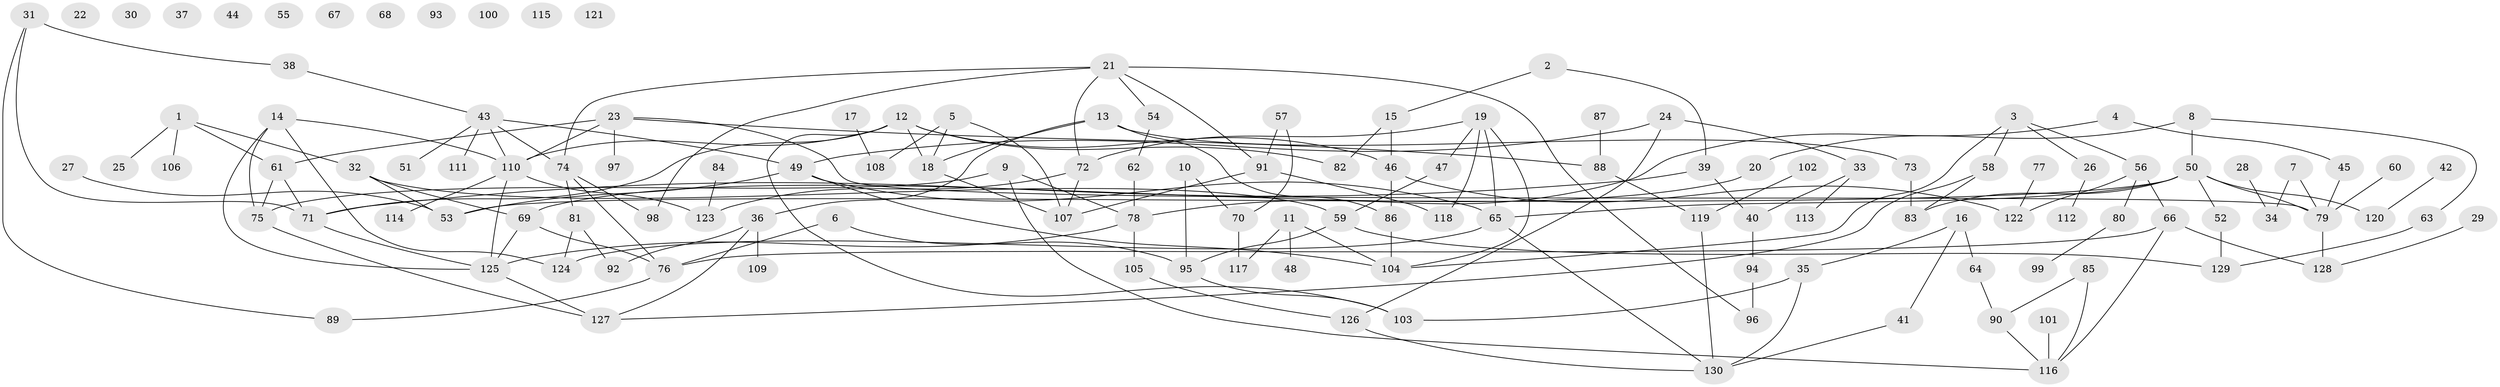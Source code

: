 // Generated by graph-tools (version 1.1) at 2025/00/03/09/25 03:00:49]
// undirected, 130 vertices, 173 edges
graph export_dot {
graph [start="1"]
  node [color=gray90,style=filled];
  1;
  2;
  3;
  4;
  5;
  6;
  7;
  8;
  9;
  10;
  11;
  12;
  13;
  14;
  15;
  16;
  17;
  18;
  19;
  20;
  21;
  22;
  23;
  24;
  25;
  26;
  27;
  28;
  29;
  30;
  31;
  32;
  33;
  34;
  35;
  36;
  37;
  38;
  39;
  40;
  41;
  42;
  43;
  44;
  45;
  46;
  47;
  48;
  49;
  50;
  51;
  52;
  53;
  54;
  55;
  56;
  57;
  58;
  59;
  60;
  61;
  62;
  63;
  64;
  65;
  66;
  67;
  68;
  69;
  70;
  71;
  72;
  73;
  74;
  75;
  76;
  77;
  78;
  79;
  80;
  81;
  82;
  83;
  84;
  85;
  86;
  87;
  88;
  89;
  90;
  91;
  92;
  93;
  94;
  95;
  96;
  97;
  98;
  99;
  100;
  101;
  102;
  103;
  104;
  105;
  106;
  107;
  108;
  109;
  110;
  111;
  112;
  113;
  114;
  115;
  116;
  117;
  118;
  119;
  120;
  121;
  122;
  123;
  124;
  125;
  126;
  127;
  128;
  129;
  130;
  1 -- 25;
  1 -- 32;
  1 -- 61;
  1 -- 106;
  2 -- 15;
  2 -- 39;
  3 -- 26;
  3 -- 56;
  3 -- 58;
  3 -- 104;
  4 -- 45;
  4 -- 78;
  5 -- 18;
  5 -- 107;
  5 -- 108;
  6 -- 76;
  6 -- 95;
  7 -- 34;
  7 -- 79;
  8 -- 20;
  8 -- 50;
  8 -- 63;
  9 -- 75;
  9 -- 78;
  9 -- 116;
  10 -- 70;
  10 -- 95;
  11 -- 48;
  11 -- 104;
  11 -- 117;
  12 -- 18;
  12 -- 46;
  12 -- 71;
  12 -- 82;
  12 -- 103;
  12 -- 110;
  13 -- 18;
  13 -- 36;
  13 -- 73;
  13 -- 86;
  14 -- 75;
  14 -- 110;
  14 -- 124;
  14 -- 125;
  15 -- 46;
  15 -- 82;
  16 -- 35;
  16 -- 41;
  16 -- 64;
  17 -- 108;
  18 -- 107;
  19 -- 47;
  19 -- 65;
  19 -- 72;
  19 -- 104;
  19 -- 118;
  20 -- 69;
  21 -- 54;
  21 -- 72;
  21 -- 74;
  21 -- 91;
  21 -- 96;
  21 -- 98;
  23 -- 61;
  23 -- 79;
  23 -- 88;
  23 -- 97;
  23 -- 110;
  24 -- 33;
  24 -- 49;
  24 -- 126;
  26 -- 112;
  27 -- 53;
  28 -- 34;
  29 -- 128;
  31 -- 38;
  31 -- 71;
  31 -- 89;
  32 -- 53;
  32 -- 59;
  32 -- 69;
  33 -- 40;
  33 -- 113;
  35 -- 103;
  35 -- 130;
  36 -- 92;
  36 -- 109;
  36 -- 127;
  38 -- 43;
  39 -- 40;
  39 -- 71;
  40 -- 94;
  41 -- 130;
  42 -- 120;
  43 -- 49;
  43 -- 51;
  43 -- 74;
  43 -- 110;
  43 -- 111;
  45 -- 79;
  46 -- 86;
  46 -- 122;
  47 -- 59;
  49 -- 53;
  49 -- 65;
  49 -- 104;
  50 -- 52;
  50 -- 53;
  50 -- 65;
  50 -- 79;
  50 -- 83;
  50 -- 120;
  52 -- 129;
  54 -- 62;
  56 -- 66;
  56 -- 80;
  56 -- 122;
  57 -- 70;
  57 -- 91;
  58 -- 83;
  58 -- 127;
  59 -- 95;
  59 -- 129;
  60 -- 79;
  61 -- 71;
  61 -- 75;
  62 -- 78;
  63 -- 129;
  64 -- 90;
  65 -- 124;
  65 -- 130;
  66 -- 76;
  66 -- 116;
  66 -- 128;
  69 -- 76;
  69 -- 125;
  70 -- 117;
  71 -- 125;
  72 -- 107;
  72 -- 123;
  73 -- 83;
  74 -- 76;
  74 -- 81;
  74 -- 98;
  75 -- 127;
  76 -- 89;
  77 -- 122;
  78 -- 105;
  78 -- 125;
  79 -- 128;
  80 -- 99;
  81 -- 92;
  81 -- 124;
  84 -- 123;
  85 -- 90;
  85 -- 116;
  86 -- 104;
  87 -- 88;
  88 -- 119;
  90 -- 116;
  91 -- 107;
  91 -- 118;
  94 -- 96;
  95 -- 103;
  101 -- 116;
  102 -- 119;
  105 -- 126;
  110 -- 114;
  110 -- 123;
  110 -- 125;
  119 -- 130;
  125 -- 127;
  126 -- 130;
}
